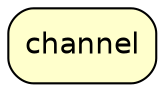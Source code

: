 digraph Workflow {
rankdir=LR
graph[fontname=Courier]
edge[fontname=Courier]
node[fontname=Helvetica]
node[shape=box style="rounded,filled" fillcolor="#FFFFCC" peripheries=1 label=""]
node1 [label="channel"]
}
